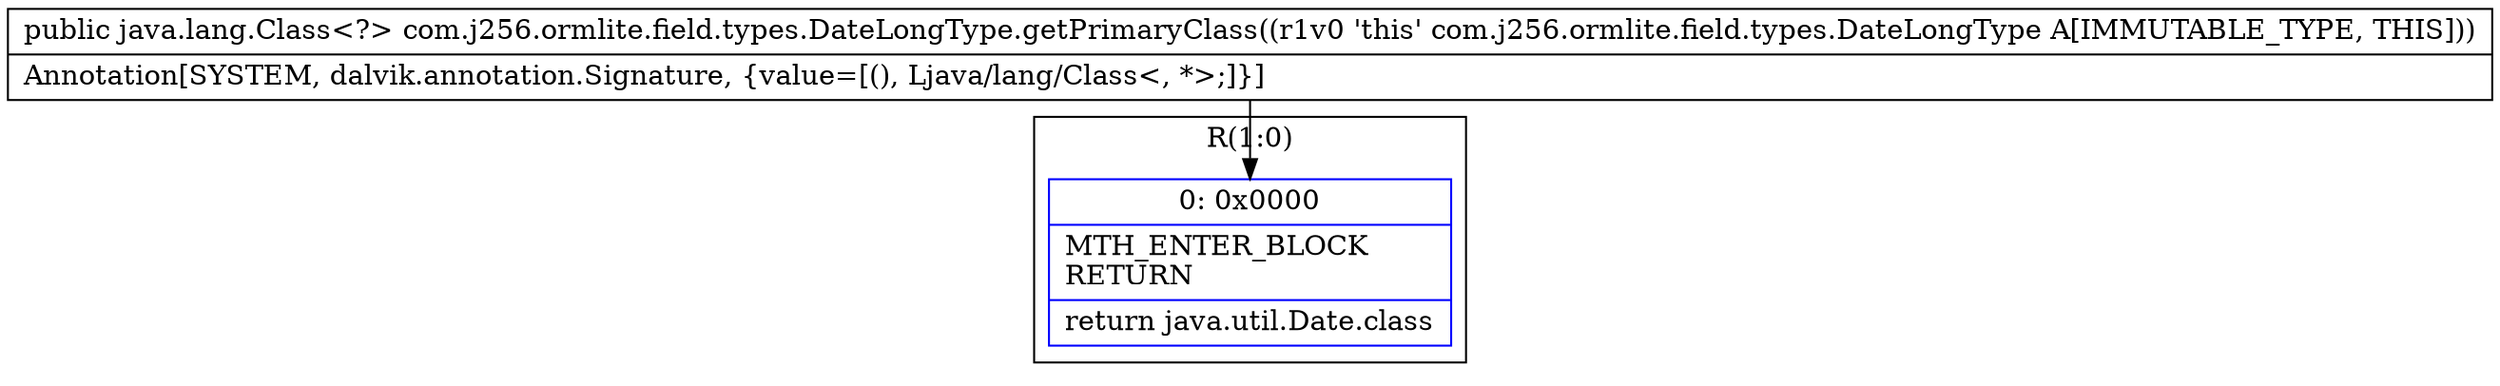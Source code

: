 digraph "CFG forcom.j256.ormlite.field.types.DateLongType.getPrimaryClass()Ljava\/lang\/Class;" {
subgraph cluster_Region_866448262 {
label = "R(1:0)";
node [shape=record,color=blue];
Node_0 [shape=record,label="{0\:\ 0x0000|MTH_ENTER_BLOCK\lRETURN\l|return java.util.Date.class\l}"];
}
MethodNode[shape=record,label="{public java.lang.Class\<?\> com.j256.ormlite.field.types.DateLongType.getPrimaryClass((r1v0 'this' com.j256.ormlite.field.types.DateLongType A[IMMUTABLE_TYPE, THIS]))  | Annotation[SYSTEM, dalvik.annotation.Signature, \{value=[(), Ljava\/lang\/Class\<, *\>;]\}]\l}"];
MethodNode -> Node_0;
}

